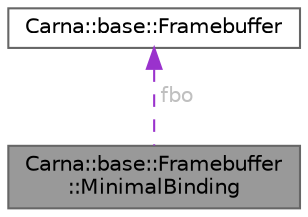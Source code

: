digraph "Carna::base::Framebuffer::MinimalBinding"
{
 // LATEX_PDF_SIZE
  bgcolor="transparent";
  edge [fontname=Helvetica,fontsize=10,labelfontname=Helvetica,labelfontsize=10];
  node [fontname=Helvetica,fontsize=10,shape=box,height=0.2,width=0.4];
  Node1 [id="Node000001",label="Carna::base::Framebuffer\l::MinimalBinding",height=0.2,width=0.4,color="gray40", fillcolor="grey60", style="filled", fontcolor="black",tooltip="Maintains the binding of a Framebuffer in a RAII-manner."];
  Node2 -> Node1 [id="edge1_Node000001_Node000002",dir="back",color="darkorchid3",style="dashed",tooltip=" ",label=" fbo",fontcolor="grey" ];
  Node2 [id="Node000002",label="Carna::base::Framebuffer",height=0.2,width=0.4,color="gray40", fillcolor="white", style="filled",URL="$classCarna_1_1base_1_1Framebuffer.html",tooltip="Maintains a framebuffer object that supports up to 8 color components simultaneously."];
}
